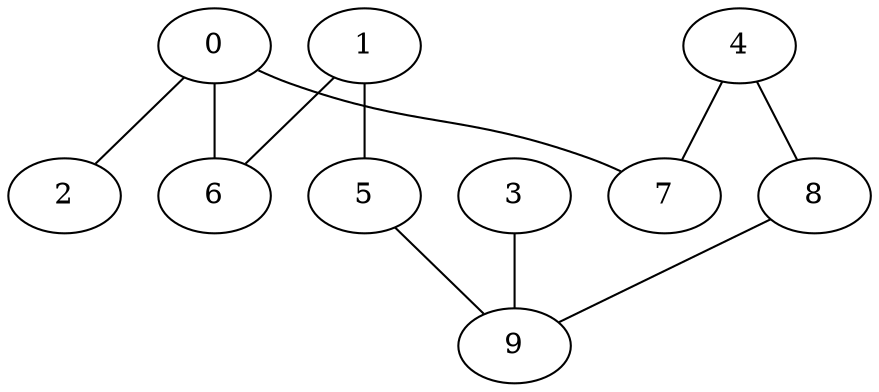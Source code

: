 graph "sampletest150-mod5_image7.bmp" {
	0	 [type=intersection,
		x=438,
		y=257];
	2	 [type=endpoint,
		x=471,
		y=257];
	0 -- 2	 [angle0=".00",
		frequency=1,
		type0=line];
	6	 [type=corner,
		x=412,
		y=264];
	0 -- 6	 [angle0="-.26",
		frequency=1,
		type0=line];
	7	 [type=corner,
		x=420,
		y=242];
	0 -- 7	 [angle0=".69",
		frequency=1,
		type0=line];
	1	 [type=corner,
		x=323,
		y=475];
	5	 [type=corner,
		x=79,
		y=385];
	1 -- 5	 [angle0=".35",
		frequency=1,
		type0=line];
	1 -- 6	 [angle0="-1.17",
		frequency=1,
		type0=line];
	3	 [type=endpoint,
		x=50,
		y=266];
	9	 [type=intersection,
		x=104,
		y=273];
	3 -- 9	 [angle0=".13",
		frequency=1,
		type0=line];
	4	 [type=corner,
		x=451,
		y=138];
	4 -- 7	 [angle0="-1.28",
		frequency=1,
		type0=line];
	8	 [type=corner,
		x=197,
		y=48];
	4 -- 8	 [angle0=".34",
		frequency=1,
		type0=line];
	5 -- 9	 [angle0="-1.35",
		frequency=1,
		type0=line];
	8 -- 9	 [angle0="-1.18",
		frequency=1,
		type0=line];
}
